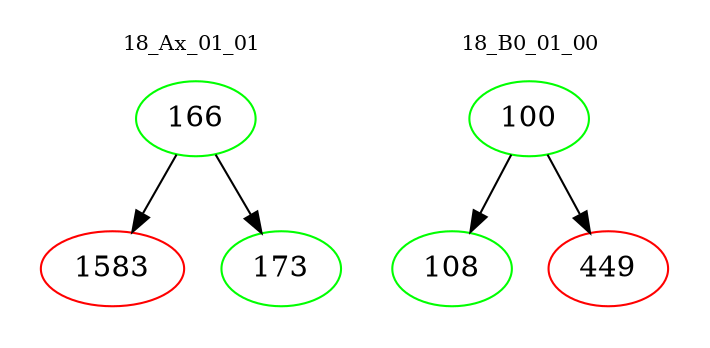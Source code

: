 digraph{
subgraph cluster_0 {
color = white
label = "18_Ax_01_01";
fontsize=10;
T0_166 [label="166", color="green"]
T0_166 -> T0_1583 [color="black"]
T0_1583 [label="1583", color="red"]
T0_166 -> T0_173 [color="black"]
T0_173 [label="173", color="green"]
}
subgraph cluster_1 {
color = white
label = "18_B0_01_00";
fontsize=10;
T1_100 [label="100", color="green"]
T1_100 -> T1_108 [color="black"]
T1_108 [label="108", color="green"]
T1_100 -> T1_449 [color="black"]
T1_449 [label="449", color="red"]
}
}
